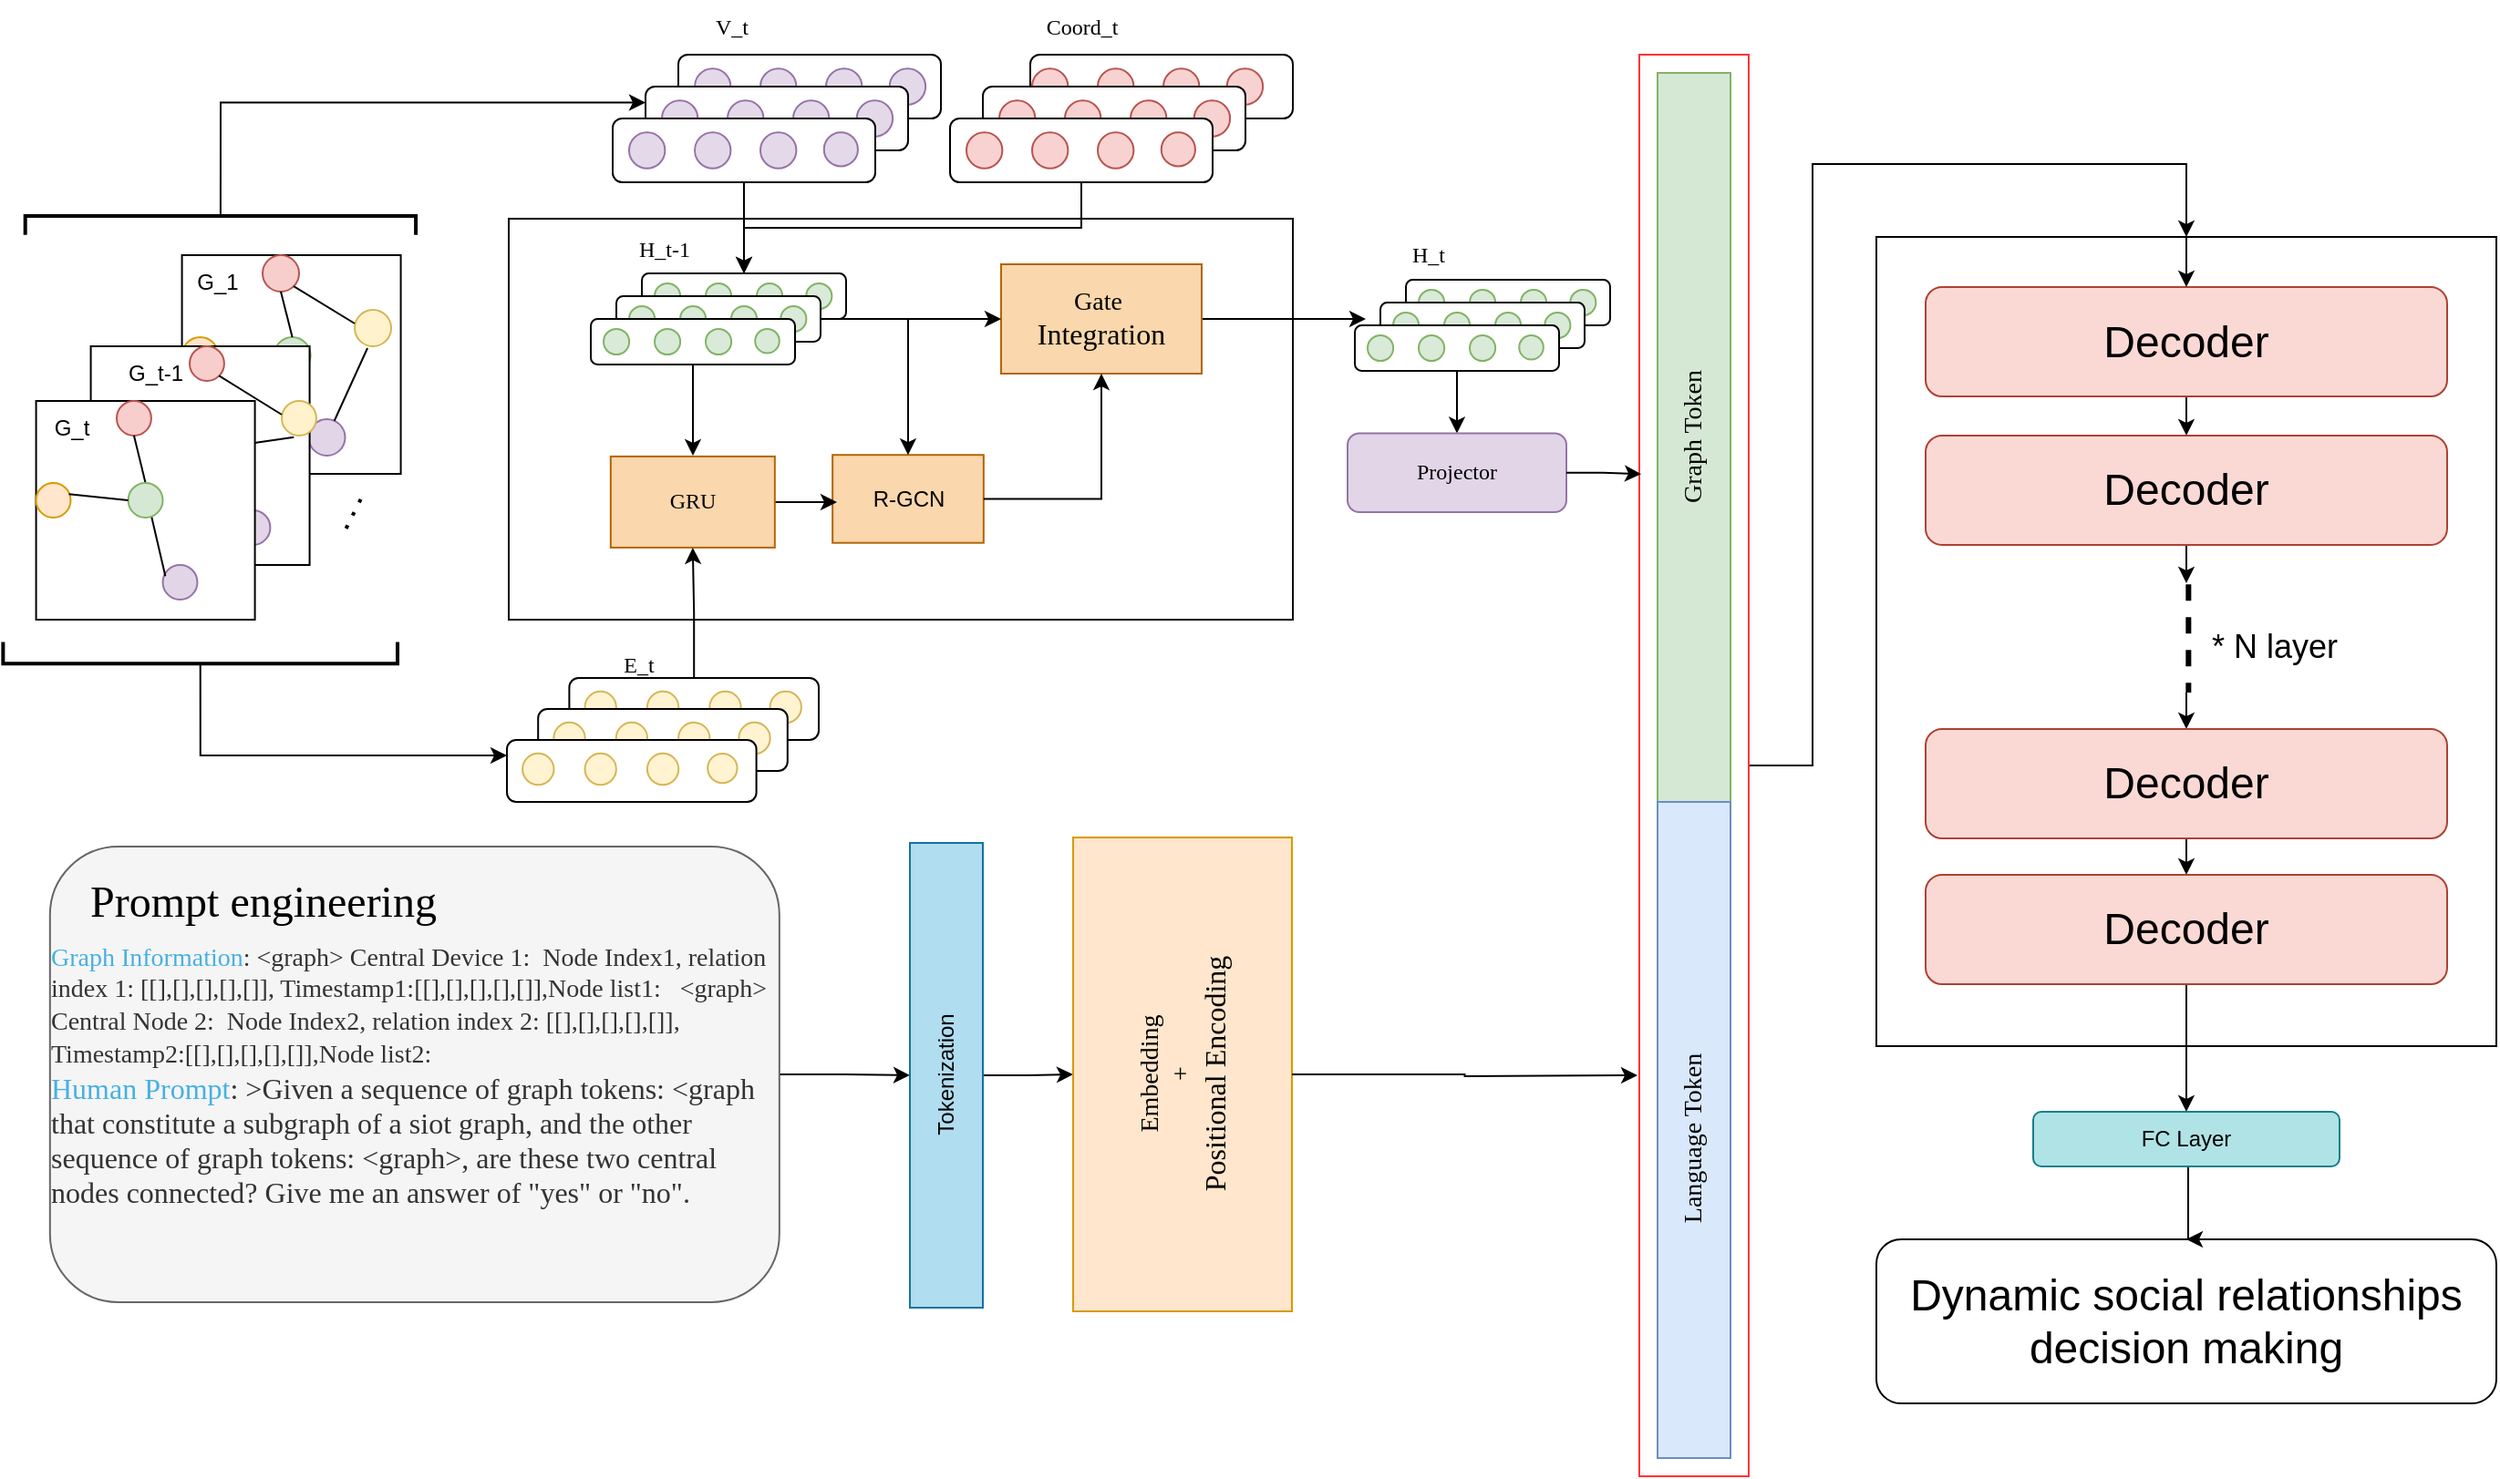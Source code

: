 <mxfile version="25.0.3">
  <diagram name="第 1 页" id="C9Wwim8QM8_0M7PRquI8">
    <mxGraphModel dx="2417" dy="1078" grid="1" gridSize="6" guides="1" tooltips="1" connect="1" arrows="1" fold="1" page="1" pageScale="1" pageWidth="827" pageHeight="1169" math="0" shadow="0">
      <root>
        <mxCell id="0" />
        <mxCell id="1" parent="0" />
        <mxCell id="zKu0NWkIydgmG8sTi8Hs-114" value="" style="rounded=0;whiteSpace=wrap;html=1;" vertex="1" parent="1">
          <mxGeometry x="270" y="240" width="340" height="444" as="geometry" />
        </mxCell>
        <mxCell id="zKu0NWkIydgmG8sTi8Hs-132" style="edgeStyle=orthogonalEdgeStyle;rounded=0;orthogonalLoop=1;jettySize=auto;html=1;exitX=1;exitY=0.5;exitDx=0;exitDy=0;entryX=0.5;entryY=0;entryDx=0;entryDy=0;" edge="1" parent="1" source="zKu0NWkIydgmG8sTi8Hs-104" target="zKu0NWkIydgmG8sTi8Hs-114">
          <mxGeometry relative="1" as="geometry">
            <Array as="points">
              <mxPoint x="235" y="530" />
              <mxPoint x="235" y="200" />
              <mxPoint x="440" y="200" />
            </Array>
          </mxGeometry>
        </mxCell>
        <mxCell id="zKu0NWkIydgmG8sTi8Hs-104" value="" style="rounded=0;whiteSpace=wrap;html=1;strokeColor=#FF3333;" vertex="1" parent="1">
          <mxGeometry x="140" y="140" width="60" height="780" as="geometry" />
        </mxCell>
        <mxCell id="zKu0NWkIydgmG8sTi8Hs-103" value="" style="rounded=0;whiteSpace=wrap;html=1;strokeColor=#FF3333;" vertex="1" parent="1">
          <mxGeometry x="150" y="150" width="40" height="760" as="geometry" />
        </mxCell>
        <mxCell id="RLp4bz0iWzhQgfL3OJoK-450" value="" style="rounded=0;whiteSpace=wrap;html=1;" parent="1" vertex="1">
          <mxGeometry x="-480" y="230" width="430" height="220" as="geometry" />
        </mxCell>
        <mxCell id="RLp4bz0iWzhQgfL3OJoK-172" value="&lt;font face=&quot;Times New Roman&quot;&gt;V_t&lt;/font&gt;" style="text;html=1;align=center;verticalAlign=middle;resizable=0;points=[];autosize=1;strokeColor=none;fillColor=none;" parent="1" vertex="1">
          <mxGeometry x="-378" y="110" width="40" height="30" as="geometry" />
        </mxCell>
        <mxCell id="RLp4bz0iWzhQgfL3OJoK-178" value="" style="group" parent="1" vertex="1" connectable="0">
          <mxGeometry x="-326.1" y="327.46" width="136.1" height="112.54" as="geometry" />
        </mxCell>
        <mxCell id="RLp4bz0iWzhQgfL3OJoK-175" value="R-GCN" style="rounded=0;whiteSpace=wrap;html=1;fillColor=#fad7ac;strokeColor=#b46504;" parent="RLp4bz0iWzhQgfL3OJoK-178" vertex="1">
          <mxGeometry x="23.67" y="32.154" width="82.843" height="48.231" as="geometry" />
        </mxCell>
        <mxCell id="RLp4bz0iWzhQgfL3OJoK-219" value="" style="group" parent="1" vertex="1" connectable="0">
          <mxGeometry x="-423" y="140" width="180" height="70" as="geometry" />
        </mxCell>
        <mxCell id="RLp4bz0iWzhQgfL3OJoK-220" value="" style="group;fillOpacity=90;" parent="RLp4bz0iWzhQgfL3OJoK-219" vertex="1" connectable="0">
          <mxGeometry x="36" width="144" height="35" as="geometry" />
        </mxCell>
        <mxCell id="RLp4bz0iWzhQgfL3OJoK-221" value="" style="rounded=1;whiteSpace=wrap;html=1;" parent="RLp4bz0iWzhQgfL3OJoK-220" vertex="1">
          <mxGeometry width="144" height="35" as="geometry" />
        </mxCell>
        <mxCell id="RLp4bz0iWzhQgfL3OJoK-222" value="" style="ellipse;whiteSpace=wrap;html=1;aspect=fixed;fillColor=#e1d5e7;strokeColor=#9673a6;fillOpacity=90;" parent="RLp4bz0iWzhQgfL3OJoK-220" vertex="1">
          <mxGeometry x="9.003" y="7.656" width="19.688" height="19.688" as="geometry" />
        </mxCell>
        <mxCell id="RLp4bz0iWzhQgfL3OJoK-223" value="" style="ellipse;whiteSpace=wrap;html=1;aspect=fixed;fillColor=#e1d5e7;strokeColor=#9673a6;fillOpacity=90;" parent="RLp4bz0iWzhQgfL3OJoK-220" vertex="1">
          <mxGeometry x="45.003" y="7.656" width="19.688" height="19.688" as="geometry" />
        </mxCell>
        <mxCell id="RLp4bz0iWzhQgfL3OJoK-224" value="" style="ellipse;whiteSpace=wrap;html=1;aspect=fixed;fillColor=#e1d5e7;strokeColor=#9673a6;fillOpacity=90;" parent="RLp4bz0iWzhQgfL3OJoK-220" vertex="1">
          <mxGeometry x="81.003" y="7.656" width="19.688" height="19.688" as="geometry" />
        </mxCell>
        <mxCell id="RLp4bz0iWzhQgfL3OJoK-225" value="" style="ellipse;whiteSpace=wrap;html=1;aspect=fixed;fillColor=#e1d5e7;strokeColor=#9673a6;fillOpacity=90;" parent="RLp4bz0iWzhQgfL3OJoK-220" vertex="1">
          <mxGeometry x="115.878" y="7.656" width="19.688" height="19.688" as="geometry" />
        </mxCell>
        <mxCell id="RLp4bz0iWzhQgfL3OJoK-226" value="" style="group" parent="RLp4bz0iWzhQgfL3OJoK-219" vertex="1" connectable="0">
          <mxGeometry x="18" y="17.5" width="144" height="35" as="geometry" />
        </mxCell>
        <mxCell id="RLp4bz0iWzhQgfL3OJoK-227" value="" style="rounded=1;whiteSpace=wrap;html=1;" parent="RLp4bz0iWzhQgfL3OJoK-226" vertex="1">
          <mxGeometry width="144" height="35" as="geometry" />
        </mxCell>
        <mxCell id="RLp4bz0iWzhQgfL3OJoK-228" value="" style="ellipse;whiteSpace=wrap;html=1;aspect=fixed;fillColor=#e1d5e7;strokeColor=#9673a6;fillOpacity=90;" parent="RLp4bz0iWzhQgfL3OJoK-226" vertex="1">
          <mxGeometry x="9.003" y="7.656" width="19.688" height="19.688" as="geometry" />
        </mxCell>
        <mxCell id="RLp4bz0iWzhQgfL3OJoK-229" value="" style="ellipse;whiteSpace=wrap;html=1;aspect=fixed;fillColor=#e1d5e7;strokeColor=#9673a6;fillOpacity=90;" parent="RLp4bz0iWzhQgfL3OJoK-226" vertex="1">
          <mxGeometry x="45.003" y="7.656" width="19.688" height="19.688" as="geometry" />
        </mxCell>
        <mxCell id="RLp4bz0iWzhQgfL3OJoK-230" value="" style="ellipse;whiteSpace=wrap;html=1;aspect=fixed;fillColor=#e1d5e7;strokeColor=#9673a6;fillOpacity=90;" parent="RLp4bz0iWzhQgfL3OJoK-226" vertex="1">
          <mxGeometry x="81.003" y="7.656" width="19.688" height="19.688" as="geometry" />
        </mxCell>
        <mxCell id="RLp4bz0iWzhQgfL3OJoK-231" value="" style="ellipse;whiteSpace=wrap;html=1;aspect=fixed;fillColor=#e1d5e7;strokeColor=#9673a6;fillOpacity=90;" parent="RLp4bz0iWzhQgfL3OJoK-226" vertex="1">
          <mxGeometry x="115.878" y="7.656" width="19.688" height="19.688" as="geometry" />
        </mxCell>
        <mxCell id="RLp4bz0iWzhQgfL3OJoK-232" value="" style="group;fillOpacity=90;" parent="RLp4bz0iWzhQgfL3OJoK-219" vertex="1" connectable="0">
          <mxGeometry y="35" width="144" height="35" as="geometry" />
        </mxCell>
        <mxCell id="RLp4bz0iWzhQgfL3OJoK-233" value="" style="rounded=1;whiteSpace=wrap;html=1;" parent="RLp4bz0iWzhQgfL3OJoK-232" vertex="1">
          <mxGeometry width="144" height="35" as="geometry" />
        </mxCell>
        <mxCell id="RLp4bz0iWzhQgfL3OJoK-234" value="" style="ellipse;whiteSpace=wrap;html=1;aspect=fixed;fillColor=#e1d5e7;strokeColor=#9673a6;fillOpacity=90;" parent="RLp4bz0iWzhQgfL3OJoK-232" vertex="1">
          <mxGeometry x="9.003" y="7.656" width="19.688" height="19.688" as="geometry" />
        </mxCell>
        <mxCell id="RLp4bz0iWzhQgfL3OJoK-235" value="" style="ellipse;whiteSpace=wrap;html=1;aspect=fixed;fillColor=#e1d5e7;strokeColor=#9673a6;fillOpacity=90;" parent="RLp4bz0iWzhQgfL3OJoK-232" vertex="1">
          <mxGeometry x="45.003" y="7.656" width="19.688" height="19.688" as="geometry" />
        </mxCell>
        <mxCell id="RLp4bz0iWzhQgfL3OJoK-236" value="" style="ellipse;whiteSpace=wrap;html=1;aspect=fixed;fillColor=#e1d5e7;strokeColor=#9673a6;fillOpacity=90;" parent="RLp4bz0iWzhQgfL3OJoK-232" vertex="1">
          <mxGeometry x="81.003" y="7.656" width="19.688" height="19.688" as="geometry" />
        </mxCell>
        <mxCell id="RLp4bz0iWzhQgfL3OJoK-237" value="" style="ellipse;whiteSpace=wrap;html=1;aspect=fixed;fillColor=#e1d5e7;strokeColor=#9673a6;fillOpacity=90;" parent="RLp4bz0iWzhQgfL3OJoK-232" vertex="1">
          <mxGeometry x="115.875" y="7.656" width="18.594" height="18.594" as="geometry" />
        </mxCell>
        <mxCell id="RLp4bz0iWzhQgfL3OJoK-358" value="" style="group" parent="1" vertex="1" connectable="0">
          <mxGeometry x="-230" y="140" width="180" height="70" as="geometry" />
        </mxCell>
        <mxCell id="RLp4bz0iWzhQgfL3OJoK-359" value="" style="group;fillOpacity=90;" parent="RLp4bz0iWzhQgfL3OJoK-358" vertex="1" connectable="0">
          <mxGeometry x="36" width="144" height="35" as="geometry" />
        </mxCell>
        <mxCell id="RLp4bz0iWzhQgfL3OJoK-360" value="" style="rounded=1;whiteSpace=wrap;html=1;" parent="RLp4bz0iWzhQgfL3OJoK-359" vertex="1">
          <mxGeometry width="144" height="35" as="geometry" />
        </mxCell>
        <mxCell id="RLp4bz0iWzhQgfL3OJoK-361" value="" style="ellipse;whiteSpace=wrap;html=1;aspect=fixed;fillColor=#f8cecc;strokeColor=#b85450;fillOpacity=90;" parent="RLp4bz0iWzhQgfL3OJoK-359" vertex="1">
          <mxGeometry x="1.003" y="7.656" width="19.688" height="19.688" as="geometry" />
        </mxCell>
        <mxCell id="RLp4bz0iWzhQgfL3OJoK-362" value="" style="ellipse;whiteSpace=wrap;html=1;aspect=fixed;fillColor=#f8cecc;strokeColor=#b85450;fillOpacity=90;" parent="RLp4bz0iWzhQgfL3OJoK-359" vertex="1">
          <mxGeometry x="37.003" y="7.656" width="19.688" height="19.688" as="geometry" />
        </mxCell>
        <mxCell id="RLp4bz0iWzhQgfL3OJoK-363" value="" style="ellipse;whiteSpace=wrap;html=1;aspect=fixed;fillColor=#f8cecc;strokeColor=#b85450;fillOpacity=90;" parent="RLp4bz0iWzhQgfL3OJoK-359" vertex="1">
          <mxGeometry x="73.003" y="7.656" width="19.688" height="19.688" as="geometry" />
        </mxCell>
        <mxCell id="RLp4bz0iWzhQgfL3OJoK-364" value="" style="ellipse;whiteSpace=wrap;html=1;aspect=fixed;fillColor=#f8cecc;strokeColor=#b85450;fillOpacity=90;" parent="RLp4bz0iWzhQgfL3OJoK-359" vertex="1">
          <mxGeometry x="107.878" y="7.656" width="19.688" height="19.688" as="geometry" />
        </mxCell>
        <mxCell id="RLp4bz0iWzhQgfL3OJoK-365" value="" style="group" parent="RLp4bz0iWzhQgfL3OJoK-358" vertex="1" connectable="0">
          <mxGeometry x="10" y="17.5" width="144" height="35" as="geometry" />
        </mxCell>
        <mxCell id="RLp4bz0iWzhQgfL3OJoK-366" value="" style="rounded=1;whiteSpace=wrap;html=1;" parent="RLp4bz0iWzhQgfL3OJoK-365" vertex="1">
          <mxGeometry width="144" height="35" as="geometry" />
        </mxCell>
        <mxCell id="RLp4bz0iWzhQgfL3OJoK-367" value="" style="ellipse;whiteSpace=wrap;html=1;aspect=fixed;fillColor=#f8cecc;strokeColor=#b85450;fillOpacity=90;" parent="RLp4bz0iWzhQgfL3OJoK-365" vertex="1">
          <mxGeometry x="9.003" y="7.656" width="19.688" height="19.688" as="geometry" />
        </mxCell>
        <mxCell id="RLp4bz0iWzhQgfL3OJoK-368" value="" style="ellipse;whiteSpace=wrap;html=1;aspect=fixed;fillColor=#f8cecc;strokeColor=#b85450;fillOpacity=90;" parent="RLp4bz0iWzhQgfL3OJoK-365" vertex="1">
          <mxGeometry x="45.003" y="7.656" width="19.688" height="19.688" as="geometry" />
        </mxCell>
        <mxCell id="RLp4bz0iWzhQgfL3OJoK-369" value="" style="ellipse;whiteSpace=wrap;html=1;aspect=fixed;fillColor=#f8cecc;strokeColor=#b85450;fillOpacity=90;" parent="RLp4bz0iWzhQgfL3OJoK-365" vertex="1">
          <mxGeometry x="81.003" y="7.656" width="19.688" height="19.688" as="geometry" />
        </mxCell>
        <mxCell id="RLp4bz0iWzhQgfL3OJoK-370" value="" style="ellipse;whiteSpace=wrap;html=1;aspect=fixed;fillColor=#f8cecc;strokeColor=#b85450;fillOpacity=90;" parent="RLp4bz0iWzhQgfL3OJoK-365" vertex="1">
          <mxGeometry x="115.878" y="7.656" width="19.688" height="19.688" as="geometry" />
        </mxCell>
        <mxCell id="RLp4bz0iWzhQgfL3OJoK-371" value="" style="group;fillOpacity=90;" parent="RLp4bz0iWzhQgfL3OJoK-358" vertex="1" connectable="0">
          <mxGeometry x="-8" y="35" width="144" height="35" as="geometry" />
        </mxCell>
        <mxCell id="RLp4bz0iWzhQgfL3OJoK-372" value="" style="rounded=1;whiteSpace=wrap;html=1;" parent="RLp4bz0iWzhQgfL3OJoK-371" vertex="1">
          <mxGeometry width="144" height="35" as="geometry" />
        </mxCell>
        <mxCell id="RLp4bz0iWzhQgfL3OJoK-373" value="" style="ellipse;whiteSpace=wrap;html=1;aspect=fixed;fillColor=#f8cecc;strokeColor=#b85450;fillOpacity=90;" parent="RLp4bz0iWzhQgfL3OJoK-371" vertex="1">
          <mxGeometry x="9.003" y="7.656" width="19.688" height="19.688" as="geometry" />
        </mxCell>
        <mxCell id="RLp4bz0iWzhQgfL3OJoK-374" value="" style="ellipse;whiteSpace=wrap;html=1;aspect=fixed;fillColor=#f8cecc;strokeColor=#b85450;fillOpacity=90;" parent="RLp4bz0iWzhQgfL3OJoK-371" vertex="1">
          <mxGeometry x="45.003" y="7.656" width="19.688" height="19.688" as="geometry" />
        </mxCell>
        <mxCell id="RLp4bz0iWzhQgfL3OJoK-375" value="" style="ellipse;whiteSpace=wrap;html=1;aspect=fixed;fillColor=#f8cecc;strokeColor=#b85450;fillOpacity=90;" parent="RLp4bz0iWzhQgfL3OJoK-371" vertex="1">
          <mxGeometry x="81.003" y="7.656" width="19.688" height="19.688" as="geometry" />
        </mxCell>
        <mxCell id="RLp4bz0iWzhQgfL3OJoK-376" value="" style="ellipse;whiteSpace=wrap;html=1;aspect=fixed;fillColor=#f8cecc;strokeColor=#b85450;fillOpacity=90;" parent="RLp4bz0iWzhQgfL3OJoK-371" vertex="1">
          <mxGeometry x="115.875" y="7.656" width="18.594" height="18.594" as="geometry" />
        </mxCell>
        <mxCell id="RLp4bz0iWzhQgfL3OJoK-383" value="&lt;font face=&quot;Times New Roman&quot;&gt;Coord_t&lt;/font&gt;" style="text;html=1;align=center;verticalAlign=middle;resizable=0;points=[];autosize=1;strokeColor=none;fillColor=none;" parent="1" vertex="1">
          <mxGeometry x="-196" y="110.0" width="60" height="30" as="geometry" />
        </mxCell>
        <mxCell id="RLp4bz0iWzhQgfL3OJoK-408" style="edgeStyle=orthogonalEdgeStyle;rounded=0;orthogonalLoop=1;jettySize=auto;html=1;exitX=0.5;exitY=1;exitDx=0;exitDy=0;entryX=0.5;entryY=0;entryDx=0;entryDy=0;" parent="1" source="RLp4bz0iWzhQgfL3OJoK-233" target="RLp4bz0iWzhQgfL3OJoK-386" edge="1">
          <mxGeometry relative="1" as="geometry" />
        </mxCell>
        <mxCell id="RLp4bz0iWzhQgfL3OJoK-421" style="edgeStyle=orthogonalEdgeStyle;rounded=0;orthogonalLoop=1;jettySize=auto;html=1;exitX=1;exitY=0.5;exitDx=0;exitDy=0;" parent="1" source="RLp4bz0iWzhQgfL3OJoK-420" edge="1">
          <mxGeometry relative="1" as="geometry">
            <mxPoint x="-10" y="285" as="targetPoint" />
          </mxGeometry>
        </mxCell>
        <mxCell id="RLp4bz0iWzhQgfL3OJoK-420" value="&lt;font style=&quot;font-size: 14px;&quot; face=&quot;Times New Roman&quot;&gt;Gate&amp;nbsp;&lt;/font&gt;&lt;div&gt;&lt;font size=&quot;3&quot; face=&quot;Times New Roman&quot;&gt;Integration&lt;/font&gt;&lt;/div&gt;" style="rounded=0;whiteSpace=wrap;html=1;fillColor=#fad7ac;strokeColor=#b46504;" parent="1" vertex="1">
          <mxGeometry x="-210" y="255" width="110" height="60" as="geometry" />
        </mxCell>
        <mxCell id="RLp4bz0iWzhQgfL3OJoK-422" style="edgeStyle=orthogonalEdgeStyle;rounded=0;orthogonalLoop=1;jettySize=auto;html=1;exitX=1;exitY=0.5;exitDx=0;exitDy=0;entryX=0.5;entryY=1;entryDx=0;entryDy=0;" parent="1" source="RLp4bz0iWzhQgfL3OJoK-175" target="RLp4bz0iWzhQgfL3OJoK-420" edge="1">
          <mxGeometry relative="1" as="geometry" />
        </mxCell>
        <mxCell id="RLp4bz0iWzhQgfL3OJoK-424" style="edgeStyle=orthogonalEdgeStyle;rounded=0;orthogonalLoop=1;jettySize=auto;html=1;exitX=1;exitY=0.5;exitDx=0;exitDy=0;" parent="1" source="RLp4bz0iWzhQgfL3OJoK-392" edge="1">
          <mxGeometry relative="1" as="geometry">
            <mxPoint x="-210" y="285" as="targetPoint" />
          </mxGeometry>
        </mxCell>
        <mxCell id="RLp4bz0iWzhQgfL3OJoK-257" value="&lt;font face=&quot;Times New Roman&quot;&gt;E_t&lt;/font&gt;" style="text;html=1;align=center;verticalAlign=middle;resizable=0;points=[];autosize=1;strokeColor=none;fillColor=none;" parent="1" vertex="1">
          <mxGeometry x="-429" y="460" width="40" height="30" as="geometry" />
        </mxCell>
        <mxCell id="RLp4bz0iWzhQgfL3OJoK-238" value="" style="group" parent="1" vertex="1" connectable="0">
          <mxGeometry x="-481" y="482" width="171" height="68" as="geometry" />
        </mxCell>
        <mxCell id="RLp4bz0iWzhQgfL3OJoK-239" value="" style="group;fillOpacity=90;" parent="RLp4bz0iWzhQgfL3OJoK-238" vertex="1" connectable="0">
          <mxGeometry x="34.2" width="136.8" height="34.0" as="geometry" />
        </mxCell>
        <mxCell id="RLp4bz0iWzhQgfL3OJoK-240" value="" style="rounded=1;whiteSpace=wrap;html=1;" parent="RLp4bz0iWzhQgfL3OJoK-239" vertex="1">
          <mxGeometry width="136.8" height="34.0" as="geometry" />
        </mxCell>
        <mxCell id="RLp4bz0iWzhQgfL3OJoK-241" value="" style="ellipse;whiteSpace=wrap;html=1;aspect=fixed;fillColor=#fff2cc;strokeColor=#d6b656;fillOpacity=90;" parent="RLp4bz0iWzhQgfL3OJoK-239" vertex="1">
          <mxGeometry x="8.553" y="7.437" width="17.176" height="17.176" as="geometry" />
        </mxCell>
        <mxCell id="RLp4bz0iWzhQgfL3OJoK-242" value="" style="ellipse;whiteSpace=wrap;html=1;aspect=fixed;fillColor=#fff2cc;strokeColor=#d6b656;fillOpacity=90;" parent="RLp4bz0iWzhQgfL3OJoK-239" vertex="1">
          <mxGeometry x="42.753" y="7.437" width="17.176" height="17.176" as="geometry" />
        </mxCell>
        <mxCell id="RLp4bz0iWzhQgfL3OJoK-243" value="" style="ellipse;whiteSpace=wrap;html=1;aspect=fixed;fillColor=#fff2cc;strokeColor=#d6b656;fillOpacity=90;" parent="RLp4bz0iWzhQgfL3OJoK-239" vertex="1">
          <mxGeometry x="76.953" y="7.437" width="17.176" height="17.176" as="geometry" />
        </mxCell>
        <mxCell id="RLp4bz0iWzhQgfL3OJoK-244" value="" style="ellipse;whiteSpace=wrap;html=1;aspect=fixed;fillColor=#fff2cc;strokeColor=#d6b656;fillOpacity=90;" parent="RLp4bz0iWzhQgfL3OJoK-239" vertex="1">
          <mxGeometry x="110.084" y="7.437" width="17.176" height="17.176" as="geometry" />
        </mxCell>
        <mxCell id="RLp4bz0iWzhQgfL3OJoK-245" value="" style="group" parent="RLp4bz0iWzhQgfL3OJoK-238" vertex="1" connectable="0">
          <mxGeometry x="17.1" y="17.0" width="136.8" height="34.0" as="geometry" />
        </mxCell>
        <mxCell id="RLp4bz0iWzhQgfL3OJoK-246" value="" style="rounded=1;whiteSpace=wrap;html=1;" parent="RLp4bz0iWzhQgfL3OJoK-245" vertex="1">
          <mxGeometry width="136.8" height="34.0" as="geometry" />
        </mxCell>
        <mxCell id="RLp4bz0iWzhQgfL3OJoK-247" value="" style="ellipse;whiteSpace=wrap;html=1;aspect=fixed;fillColor=#fff2cc;strokeColor=#d6b656;fillOpacity=90;" parent="RLp4bz0iWzhQgfL3OJoK-245" vertex="1">
          <mxGeometry x="8.553" y="7.437" width="17.176" height="17.176" as="geometry" />
        </mxCell>
        <mxCell id="RLp4bz0iWzhQgfL3OJoK-248" value="" style="ellipse;whiteSpace=wrap;html=1;aspect=fixed;fillColor=#fff2cc;strokeColor=#d6b656;fillOpacity=90;" parent="RLp4bz0iWzhQgfL3OJoK-245" vertex="1">
          <mxGeometry x="42.753" y="7.437" width="17.176" height="17.176" as="geometry" />
        </mxCell>
        <mxCell id="RLp4bz0iWzhQgfL3OJoK-249" value="" style="ellipse;whiteSpace=wrap;html=1;aspect=fixed;fillColor=#fff2cc;strokeColor=#d6b656;fillOpacity=90;" parent="RLp4bz0iWzhQgfL3OJoK-245" vertex="1">
          <mxGeometry x="76.953" y="7.437" width="17.176" height="17.176" as="geometry" />
        </mxCell>
        <mxCell id="RLp4bz0iWzhQgfL3OJoK-250" value="" style="ellipse;whiteSpace=wrap;html=1;aspect=fixed;fillColor=#fff2cc;strokeColor=#d6b656;fillOpacity=90;" parent="RLp4bz0iWzhQgfL3OJoK-245" vertex="1">
          <mxGeometry x="110.084" y="7.437" width="17.176" height="17.176" as="geometry" />
        </mxCell>
        <mxCell id="RLp4bz0iWzhQgfL3OJoK-251" value="" style="group;fillOpacity=90;" parent="RLp4bz0iWzhQgfL3OJoK-238" vertex="1" connectable="0">
          <mxGeometry y="34.0" width="136.8" height="34.0" as="geometry" />
        </mxCell>
        <mxCell id="RLp4bz0iWzhQgfL3OJoK-252" value="" style="rounded=1;whiteSpace=wrap;html=1;" parent="RLp4bz0iWzhQgfL3OJoK-251" vertex="1">
          <mxGeometry width="136.8" height="34.0" as="geometry" />
        </mxCell>
        <mxCell id="RLp4bz0iWzhQgfL3OJoK-253" value="" style="ellipse;whiteSpace=wrap;html=1;aspect=fixed;fillColor=#fff2cc;strokeColor=#d6b656;fillOpacity=90;" parent="RLp4bz0iWzhQgfL3OJoK-251" vertex="1">
          <mxGeometry x="8.553" y="7.437" width="17.176" height="17.176" as="geometry" />
        </mxCell>
        <mxCell id="RLp4bz0iWzhQgfL3OJoK-254" value="" style="ellipse;whiteSpace=wrap;html=1;aspect=fixed;fillColor=#fff2cc;strokeColor=#d6b656;fillOpacity=90;" parent="RLp4bz0iWzhQgfL3OJoK-251" vertex="1">
          <mxGeometry x="42.753" y="7.437" width="17.176" height="17.176" as="geometry" />
        </mxCell>
        <mxCell id="RLp4bz0iWzhQgfL3OJoK-255" value="" style="ellipse;whiteSpace=wrap;html=1;aspect=fixed;fillColor=#fff2cc;strokeColor=#d6b656;fillOpacity=90;" parent="RLp4bz0iWzhQgfL3OJoK-251" vertex="1">
          <mxGeometry x="76.953" y="7.437" width="17.176" height="17.176" as="geometry" />
        </mxCell>
        <mxCell id="RLp4bz0iWzhQgfL3OJoK-256" value="" style="ellipse;whiteSpace=wrap;html=1;aspect=fixed;fillColor=#fff2cc;strokeColor=#d6b656;fillOpacity=90;" parent="RLp4bz0iWzhQgfL3OJoK-251" vertex="1">
          <mxGeometry x="110.081" y="7.437" width="16.222" height="16.222" as="geometry" />
        </mxCell>
        <mxCell id="RLp4bz0iWzhQgfL3OJoK-385" value="" style="group;fillOpacity=90;" parent="1" vertex="1" connectable="0">
          <mxGeometry x="-407" y="260" width="112" height="53.5" as="geometry" />
        </mxCell>
        <mxCell id="RLp4bz0iWzhQgfL3OJoK-386" value="" style="rounded=1;whiteSpace=wrap;html=1;" parent="RLp4bz0iWzhQgfL3OJoK-385" vertex="1">
          <mxGeometry width="112" height="25" as="geometry" />
        </mxCell>
        <mxCell id="RLp4bz0iWzhQgfL3OJoK-387" value="" style="ellipse;whiteSpace=wrap;html=1;aspect=fixed;fillColor=#d5e8d4;strokeColor=#82b366;fillOpacity=90;" parent="RLp4bz0iWzhQgfL3OJoK-385" vertex="1">
          <mxGeometry x="7.003" y="5.469" width="14.062" height="14.062" as="geometry" />
        </mxCell>
        <mxCell id="RLp4bz0iWzhQgfL3OJoK-388" value="" style="ellipse;whiteSpace=wrap;html=1;aspect=fixed;fillColor=#d5e8d4;strokeColor=#82b366;fillOpacity=90;" parent="RLp4bz0iWzhQgfL3OJoK-385" vertex="1">
          <mxGeometry x="35.003" y="5.469" width="14.062" height="14.062" as="geometry" />
        </mxCell>
        <mxCell id="RLp4bz0iWzhQgfL3OJoK-389" value="" style="ellipse;whiteSpace=wrap;html=1;aspect=fixed;fillColor=#d5e8d4;strokeColor=#82b366;fillOpacity=90;" parent="RLp4bz0iWzhQgfL3OJoK-385" vertex="1">
          <mxGeometry x="63.003" y="5.469" width="14.062" height="14.062" as="geometry" />
        </mxCell>
        <mxCell id="RLp4bz0iWzhQgfL3OJoK-390" value="" style="ellipse;whiteSpace=wrap;html=1;aspect=fixed;fillColor=#d5e8d4;strokeColor=#82b366;fillOpacity=90;" parent="RLp4bz0iWzhQgfL3OJoK-385" vertex="1">
          <mxGeometry x="90.128" y="5.469" width="14.062" height="14.062" as="geometry" />
        </mxCell>
        <mxCell id="RLp4bz0iWzhQgfL3OJoK-404" value="" style="group" parent="RLp4bz0iWzhQgfL3OJoK-385" vertex="1" connectable="0">
          <mxGeometry x="-28" y="-28.5" width="140" height="82" as="geometry" />
        </mxCell>
        <mxCell id="RLp4bz0iWzhQgfL3OJoK-403" value="&lt;font face=&quot;Times New Roman&quot;&gt;H_t-1&lt;/font&gt;" style="text;html=1;align=center;verticalAlign=middle;resizable=0;points=[];autosize=1;strokeColor=none;fillColor=none;" parent="RLp4bz0iWzhQgfL3OJoK-404" vertex="1">
          <mxGeometry x="15" width="50" height="30" as="geometry" />
        </mxCell>
        <mxCell id="RLp4bz0iWzhQgfL3OJoK-391" value="" style="group" parent="1" vertex="1" connectable="0">
          <mxGeometry x="-421" y="272.5" width="112" height="25" as="geometry" />
        </mxCell>
        <mxCell id="RLp4bz0iWzhQgfL3OJoK-392" value="" style="rounded=1;whiteSpace=wrap;html=1;" parent="RLp4bz0iWzhQgfL3OJoK-391" vertex="1">
          <mxGeometry width="112" height="25" as="geometry" />
        </mxCell>
        <mxCell id="RLp4bz0iWzhQgfL3OJoK-393" value="" style="ellipse;whiteSpace=wrap;html=1;aspect=fixed;fillColor=#d5e8d4;strokeColor=#82b366;fillOpacity=90;" parent="RLp4bz0iWzhQgfL3OJoK-391" vertex="1">
          <mxGeometry x="7.003" y="5.469" width="14.062" height="14.062" as="geometry" />
        </mxCell>
        <mxCell id="RLp4bz0iWzhQgfL3OJoK-394" value="" style="ellipse;whiteSpace=wrap;html=1;aspect=fixed;fillColor=#d5e8d4;strokeColor=#82b366;fillOpacity=90;" parent="RLp4bz0iWzhQgfL3OJoK-391" vertex="1">
          <mxGeometry x="35.003" y="5.469" width="14.062" height="14.062" as="geometry" />
        </mxCell>
        <mxCell id="RLp4bz0iWzhQgfL3OJoK-395" value="" style="ellipse;whiteSpace=wrap;html=1;aspect=fixed;fillColor=#d5e8d4;strokeColor=#82b366;fillOpacity=90;" parent="RLp4bz0iWzhQgfL3OJoK-391" vertex="1">
          <mxGeometry x="63.003" y="5.469" width="14.062" height="14.062" as="geometry" />
        </mxCell>
        <mxCell id="RLp4bz0iWzhQgfL3OJoK-396" value="" style="ellipse;whiteSpace=wrap;html=1;aspect=fixed;fillColor=#d5e8d4;strokeColor=#82b366;fillOpacity=90;" parent="RLp4bz0iWzhQgfL3OJoK-391" vertex="1">
          <mxGeometry x="90.128" y="5.469" width="14.062" height="14.062" as="geometry" />
        </mxCell>
        <mxCell id="RLp4bz0iWzhQgfL3OJoK-398" value="" style="rounded=1;whiteSpace=wrap;html=1;" parent="1" vertex="1">
          <mxGeometry x="-435" y="285" width="112" height="25" as="geometry" />
        </mxCell>
        <mxCell id="RLp4bz0iWzhQgfL3OJoK-399" value="" style="ellipse;whiteSpace=wrap;html=1;aspect=fixed;fillColor=#d5e8d4;strokeColor=#82b366;fillOpacity=90;" parent="1" vertex="1">
          <mxGeometry x="-427.997" y="290.469" width="14.062" height="14.062" as="geometry" />
        </mxCell>
        <mxCell id="RLp4bz0iWzhQgfL3OJoK-400" value="" style="ellipse;whiteSpace=wrap;html=1;aspect=fixed;fillColor=#d5e8d4;strokeColor=#82b366;fillOpacity=90;" parent="1" vertex="1">
          <mxGeometry x="-399.997" y="290.469" width="14.062" height="14.062" as="geometry" />
        </mxCell>
        <mxCell id="RLp4bz0iWzhQgfL3OJoK-401" value="" style="ellipse;whiteSpace=wrap;html=1;aspect=fixed;fillColor=#d5e8d4;strokeColor=#82b366;fillOpacity=90;" parent="1" vertex="1">
          <mxGeometry x="-371.997" y="290.469" width="14.062" height="14.062" as="geometry" />
        </mxCell>
        <mxCell id="RLp4bz0iWzhQgfL3OJoK-402" value="" style="ellipse;whiteSpace=wrap;html=1;aspect=fixed;fillColor=#d5e8d4;strokeColor=#82b366;fillOpacity=90;" parent="1" vertex="1">
          <mxGeometry x="-344.875" y="290.469" width="13.281" height="13.281" as="geometry" />
        </mxCell>
        <mxCell id="RLp4bz0iWzhQgfL3OJoK-415" value="" style="edgeStyle=orthogonalEdgeStyle;rounded=0;orthogonalLoop=1;jettySize=auto;html=1;exitX=0.5;exitY=1;exitDx=0;exitDy=0;" parent="1" source="RLp4bz0iWzhQgfL3OJoK-398" edge="1">
          <mxGeometry relative="1" as="geometry">
            <mxPoint x="-379" y="360" as="targetPoint" />
            <mxPoint x="-254" y="725" as="sourcePoint" />
          </mxGeometry>
        </mxCell>
        <mxCell id="zKu0NWkIydgmG8sTi8Hs-64" style="edgeStyle=orthogonalEdgeStyle;rounded=0;orthogonalLoop=1;jettySize=auto;html=1;exitX=1;exitY=0.5;exitDx=0;exitDy=0;" edge="1" parent="1" source="RLp4bz0iWzhQgfL3OJoK-451">
          <mxGeometry relative="1" as="geometry">
            <mxPoint x="-300" y="386" as="targetPoint" />
          </mxGeometry>
        </mxCell>
        <mxCell id="RLp4bz0iWzhQgfL3OJoK-451" value="&lt;font face=&quot;Times New Roman&quot;&gt;GRU&lt;/font&gt;" style="rounded=0;whiteSpace=wrap;html=1;fillColor=#fad7ac;strokeColor=#b46504;" parent="1" vertex="1">
          <mxGeometry x="-424.09" y="360.45" width="90" height="50" as="geometry" />
        </mxCell>
        <mxCell id="RLp4bz0iWzhQgfL3OJoK-16" value="" style="group" parent="1" vertex="1" connectable="0">
          <mxGeometry x="-659.21" y="250" width="120" height="210" as="geometry" />
        </mxCell>
        <mxCell id="zKu0NWkIydgmG8sTi8Hs-3" value="" style="rounded=0;whiteSpace=wrap;html=1;" vertex="1" parent="RLp4bz0iWzhQgfL3OJoK-16">
          <mxGeometry width="120" height="120" as="geometry" />
        </mxCell>
        <mxCell id="RLp4bz0iWzhQgfL3OJoK-17" value="" style="ellipse;whiteSpace=wrap;html=1;aspect=fixed;fillColor=#ffe6cc;strokeColor=#d79b00;" parent="RLp4bz0iWzhQgfL3OJoK-16" vertex="1">
          <mxGeometry y="45" width="20" height="20" as="geometry" />
        </mxCell>
        <mxCell id="RLp4bz0iWzhQgfL3OJoK-18" value="" style="ellipse;whiteSpace=wrap;html=1;aspect=fixed;fillColor=#e1d5e7;strokeColor=#9673a6;" parent="RLp4bz0iWzhQgfL3OJoK-16" vertex="1">
          <mxGeometry x="69.474" y="90" width="20" height="20" as="geometry" />
        </mxCell>
        <mxCell id="RLp4bz0iWzhQgfL3OJoK-19" value="" style="ellipse;whiteSpace=wrap;html=1;aspect=fixed;fillColor=#fff2cc;strokeColor=#d6b656;" parent="RLp4bz0iWzhQgfL3OJoK-16" vertex="1">
          <mxGeometry x="94.737" y="30" width="20" height="20" as="geometry" />
        </mxCell>
        <mxCell id="RLp4bz0iWzhQgfL3OJoK-20" value="" style="ellipse;whiteSpace=wrap;html=1;aspect=fixed;fillColor=#f8cecc;strokeColor=#b85450;" parent="RLp4bz0iWzhQgfL3OJoK-16" vertex="1">
          <mxGeometry x="44.211" width="20" height="20" as="geometry" />
        </mxCell>
        <mxCell id="RLp4bz0iWzhQgfL3OJoK-21" value="" style="endArrow=none;html=1;rounded=0;exitX=0.35;exitY=1.05;exitDx=0;exitDy=0;exitPerimeter=0;" parent="RLp4bz0iWzhQgfL3OJoK-16" source="RLp4bz0iWzhQgfL3OJoK-19" target="RLp4bz0iWzhQgfL3OJoK-18" edge="1">
          <mxGeometry width="50" height="50" relative="1" as="geometry">
            <mxPoint x="98.526" y="55.5" as="sourcePoint" />
            <mxPoint x="145.263" y="52.5" as="targetPoint" />
          </mxGeometry>
        </mxCell>
        <mxCell id="RLp4bz0iWzhQgfL3OJoK-22" value="" style="endArrow=none;html=1;rounded=0;exitX=1;exitY=1;exitDx=0;exitDy=0;" parent="RLp4bz0iWzhQgfL3OJoK-16" source="RLp4bz0iWzhQgfL3OJoK-20" edge="1">
          <mxGeometry width="50" height="50" relative="1" as="geometry">
            <mxPoint x="113.684" y="90" as="sourcePoint" />
            <mxPoint x="94.737" y="37.5" as="targetPoint" />
          </mxGeometry>
        </mxCell>
        <mxCell id="RLp4bz0iWzhQgfL3OJoK-23" value="" style="endArrow=none;html=1;rounded=0;exitX=1;exitY=0.5;exitDx=0;exitDy=0;entryX=0.075;entryY=0.325;entryDx=0;entryDy=0;entryPerimeter=0;" parent="RLp4bz0iWzhQgfL3OJoK-16" source="RLp4bz0iWzhQgfL3OJoK-17" target="RLp4bz0iWzhQgfL3OJoK-18" edge="1">
          <mxGeometry width="50" height="50" relative="1" as="geometry">
            <mxPoint x="113.684" y="90" as="sourcePoint" />
            <mxPoint x="145.263" y="52.5" as="targetPoint" />
          </mxGeometry>
        </mxCell>
        <mxCell id="RLp4bz0iWzhQgfL3OJoK-24" value="" style="ellipse;whiteSpace=wrap;html=1;aspect=fixed;fillColor=#d5e8d4;strokeColor=#82b366;" parent="RLp4bz0iWzhQgfL3OJoK-16" vertex="1">
          <mxGeometry x="50.526" y="45" width="20" height="20" as="geometry" />
        </mxCell>
        <mxCell id="RLp4bz0iWzhQgfL3OJoK-25" value="" style="endArrow=none;html=1;rounded=0;exitX=0.5;exitY=1;exitDx=0;exitDy=0;entryX=0.5;entryY=0;entryDx=0;entryDy=0;" parent="RLp4bz0iWzhQgfL3OJoK-16" source="RLp4bz0iWzhQgfL3OJoK-20" target="RLp4bz0iWzhQgfL3OJoK-24" edge="1">
          <mxGeometry width="50" height="50" relative="1" as="geometry">
            <mxPoint x="50.526" y="210" as="sourcePoint" />
            <mxPoint x="82.105" y="172.5" as="targetPoint" />
          </mxGeometry>
        </mxCell>
        <mxCell id="zKu0NWkIydgmG8sTi8Hs-39" value="G_1" style="text;html=1;align=center;verticalAlign=middle;resizable=0;points=[];autosize=1;strokeColor=none;fillColor=none;" vertex="1" parent="RLp4bz0iWzhQgfL3OJoK-16">
          <mxGeometry x="-5.79" width="50" height="30" as="geometry" />
        </mxCell>
        <mxCell id="RLp4bz0iWzhQgfL3OJoK-69" value="" style="group" parent="1" vertex="1" connectable="0">
          <mxGeometry x="-699.21" y="300" width="139.47" height="159.47" as="geometry" />
        </mxCell>
        <mxCell id="zKu0NWkIydgmG8sTi8Hs-36" value="" style="rounded=0;whiteSpace=wrap;html=1;" vertex="1" parent="RLp4bz0iWzhQgfL3OJoK-69">
          <mxGeometry x="-10" width="120" height="120" as="geometry" />
        </mxCell>
        <mxCell id="RLp4bz0iWzhQgfL3OJoK-71" value="" style="ellipse;whiteSpace=wrap;html=1;aspect=fixed;fillColor=#e1d5e7;strokeColor=#9673a6;" parent="RLp4bz0iWzhQgfL3OJoK-69" vertex="1">
          <mxGeometry x="69.474" y="90" width="18.947" height="18.947" as="geometry" />
        </mxCell>
        <mxCell id="RLp4bz0iWzhQgfL3OJoK-72" value="" style="ellipse;whiteSpace=wrap;html=1;aspect=fixed;fillColor=#fff2cc;strokeColor=#d6b656;" parent="RLp4bz0iWzhQgfL3OJoK-69" vertex="1">
          <mxGeometry x="94.737" y="30" width="18.947" height="18.947" as="geometry" />
        </mxCell>
        <mxCell id="RLp4bz0iWzhQgfL3OJoK-73" value="" style="ellipse;whiteSpace=wrap;html=1;aspect=fixed;fillColor=#f8cecc;strokeColor=#b85450;" parent="RLp4bz0iWzhQgfL3OJoK-69" vertex="1">
          <mxGeometry x="44.211" width="18.947" height="18.947" as="geometry" />
        </mxCell>
        <mxCell id="RLp4bz0iWzhQgfL3OJoK-74" value="" style="endArrow=none;html=1;rounded=0;exitX=0.35;exitY=1.05;exitDx=0;exitDy=0;exitPerimeter=0;entryX=1;entryY=0.5;entryDx=0;entryDy=0;" parent="RLp4bz0iWzhQgfL3OJoK-69" source="RLp4bz0iWzhQgfL3OJoK-72" target="RLp4bz0iWzhQgfL3OJoK-77" edge="1">
          <mxGeometry width="50" height="50" relative="1" as="geometry">
            <mxPoint x="98.526" y="55.5" as="sourcePoint" />
            <mxPoint x="145.263" y="52.5" as="targetPoint" />
          </mxGeometry>
        </mxCell>
        <mxCell id="RLp4bz0iWzhQgfL3OJoK-75" value="" style="endArrow=none;html=1;rounded=0;exitX=1;exitY=1;exitDx=0;exitDy=0;" parent="RLp4bz0iWzhQgfL3OJoK-69" source="RLp4bz0iWzhQgfL3OJoK-73" edge="1">
          <mxGeometry width="50" height="50" relative="1" as="geometry">
            <mxPoint x="113.684" y="90" as="sourcePoint" />
            <mxPoint x="94.737" y="37.5" as="targetPoint" />
          </mxGeometry>
        </mxCell>
        <mxCell id="RLp4bz0iWzhQgfL3OJoK-76" value="" style="endArrow=none;html=1;rounded=0;exitX=0.675;exitY=0.975;exitDx=0;exitDy=0;entryX=0.075;entryY=0.325;entryDx=0;entryDy=0;entryPerimeter=0;exitPerimeter=0;" parent="RLp4bz0iWzhQgfL3OJoK-69" source="RLp4bz0iWzhQgfL3OJoK-77" target="RLp4bz0iWzhQgfL3OJoK-71" edge="1">
          <mxGeometry width="50" height="50" relative="1" as="geometry">
            <mxPoint x="113.684" y="90" as="sourcePoint" />
            <mxPoint x="145.263" y="52.5" as="targetPoint" />
          </mxGeometry>
        </mxCell>
        <mxCell id="RLp4bz0iWzhQgfL3OJoK-77" value="" style="ellipse;whiteSpace=wrap;html=1;aspect=fixed;fillColor=#d5e8d4;strokeColor=#82b366;" parent="RLp4bz0iWzhQgfL3OJoK-69" vertex="1">
          <mxGeometry x="50.526" y="45" width="18.947" height="18.947" as="geometry" />
        </mxCell>
        <mxCell id="zKu0NWkIydgmG8sTi8Hs-41" value="G_t-1" style="text;html=1;align=center;verticalAlign=middle;resizable=0;points=[];autosize=1;strokeColor=none;fillColor=none;" vertex="1" parent="RLp4bz0iWzhQgfL3OJoK-69">
          <mxGeometry x="-2.753e-14" width="50" height="30" as="geometry" />
        </mxCell>
        <mxCell id="zKu0NWkIydgmG8sTi8Hs-37" value="" style="rounded=0;whiteSpace=wrap;html=1;" vertex="1" parent="1">
          <mxGeometry x="-739.21" y="330" width="120" height="120" as="geometry" />
        </mxCell>
        <mxCell id="RLp4bz0iWzhQgfL3OJoK-80" value="" style="ellipse;whiteSpace=wrap;html=1;aspect=fixed;fillColor=#ffe6cc;strokeColor=#d79b00;" parent="1" vertex="1">
          <mxGeometry x="-739.21" y="375" width="18.947" height="18.947" as="geometry" />
        </mxCell>
        <mxCell id="RLp4bz0iWzhQgfL3OJoK-81" value="" style="ellipse;whiteSpace=wrap;html=1;aspect=fixed;fillColor=#e1d5e7;strokeColor=#9673a6;" parent="1" vertex="1">
          <mxGeometry x="-669.736" y="420" width="18.947" height="18.947" as="geometry" />
        </mxCell>
        <mxCell id="RLp4bz0iWzhQgfL3OJoK-83" value="" style="ellipse;whiteSpace=wrap;html=1;aspect=fixed;fillColor=#f8cecc;strokeColor=#b85450;" parent="1" vertex="1">
          <mxGeometry x="-694.999" y="330" width="18.947" height="18.947" as="geometry" />
        </mxCell>
        <mxCell id="RLp4bz0iWzhQgfL3OJoK-85" value="" style="endArrow=none;html=1;rounded=0;exitX=0.5;exitY=1;exitDx=0;exitDy=0;entryX=0.5;entryY=0;entryDx=0;entryDy=0;" parent="1" source="RLp4bz0iWzhQgfL3OJoK-83" target="RLp4bz0iWzhQgfL3OJoK-87" edge="1">
          <mxGeometry width="50" height="50" relative="1" as="geometry">
            <mxPoint x="-625.526" y="420" as="sourcePoint" />
            <mxPoint x="-679.21" y="370" as="targetPoint" />
          </mxGeometry>
        </mxCell>
        <mxCell id="RLp4bz0iWzhQgfL3OJoK-86" value="" style="endArrow=none;html=1;rounded=0;exitX=0.675;exitY=0.975;exitDx=0;exitDy=0;entryX=0.075;entryY=0.325;entryDx=0;entryDy=0;entryPerimeter=0;exitPerimeter=0;" parent="1" source="RLp4bz0iWzhQgfL3OJoK-87" target="RLp4bz0iWzhQgfL3OJoK-81" edge="1">
          <mxGeometry width="50" height="50" relative="1" as="geometry">
            <mxPoint x="-625.526" y="420" as="sourcePoint" />
            <mxPoint x="-593.947" y="382.5" as="targetPoint" />
          </mxGeometry>
        </mxCell>
        <mxCell id="RLp4bz0iWzhQgfL3OJoK-87" value="" style="ellipse;whiteSpace=wrap;html=1;aspect=fixed;fillColor=#d5e8d4;strokeColor=#82b366;" parent="1" vertex="1">
          <mxGeometry x="-688.684" y="375" width="18.947" height="18.947" as="geometry" />
        </mxCell>
        <mxCell id="RLp4bz0iWzhQgfL3OJoK-88" value="" style="endArrow=none;html=1;rounded=0;exitX=0.95;exitY=0.325;exitDx=0;exitDy=0;entryX=0;entryY=0.5;entryDx=0;entryDy=0;exitPerimeter=0;" parent="1" source="RLp4bz0iWzhQgfL3OJoK-80" target="RLp4bz0iWzhQgfL3OJoK-87" edge="1">
          <mxGeometry width="50" height="50" relative="1" as="geometry">
            <mxPoint x="-688.684" y="540" as="sourcePoint" />
            <mxPoint x="-657.105" y="502.5" as="targetPoint" />
          </mxGeometry>
        </mxCell>
        <mxCell id="zKu0NWkIydgmG8sTi8Hs-43" value="G_t" style="text;html=1;align=center;verticalAlign=middle;resizable=0;points=[];autosize=1;strokeColor=none;fillColor=none;" vertex="1" parent="1">
          <mxGeometry x="-740" y="330" width="40" height="30" as="geometry" />
        </mxCell>
        <mxCell id="zKu0NWkIydgmG8sTi8Hs-44" value="" style="endArrow=none;dashed=1;html=1;dashPattern=1 3;strokeWidth=2;rounded=0;" edge="1" parent="1">
          <mxGeometry width="50" height="50" relative="1" as="geometry">
            <mxPoint x="-569.21" y="400" as="sourcePoint" />
            <mxPoint x="-559.21" y="380" as="targetPoint" />
          </mxGeometry>
        </mxCell>
        <mxCell id="zKu0NWkIydgmG8sTi8Hs-56" style="edgeStyle=orthogonalEdgeStyle;rounded=0;orthogonalLoop=1;jettySize=auto;html=1;exitX=0;exitY=0.5;exitDx=0;exitDy=0;exitPerimeter=0;entryX=0;entryY=0.25;entryDx=0;entryDy=0;" edge="1" parent="1" source="zKu0NWkIydgmG8sTi8Hs-54" target="RLp4bz0iWzhQgfL3OJoK-227">
          <mxGeometry relative="1" as="geometry" />
        </mxCell>
        <mxCell id="zKu0NWkIydgmG8sTi8Hs-54" value="" style="strokeWidth=2;html=1;shape=mxgraph.flowchart.annotation_1;align=left;pointerEvents=1;rotation=90;" vertex="1" parent="1">
          <mxGeometry x="-643.22" y="126.54" width="10.35" height="214.2" as="geometry" />
        </mxCell>
        <mxCell id="zKu0NWkIydgmG8sTi8Hs-62" style="edgeStyle=orthogonalEdgeStyle;rounded=0;orthogonalLoop=1;jettySize=auto;html=1;exitX=1;exitY=0.5;exitDx=0;exitDy=0;entryX=0.5;entryY=0;entryDx=0;entryDy=0;" edge="1" parent="1" source="RLp4bz0iWzhQgfL3OJoK-392" target="RLp4bz0iWzhQgfL3OJoK-175">
          <mxGeometry relative="1" as="geometry" />
        </mxCell>
        <mxCell id="RLp4bz0iWzhQgfL3OJoK-426" value="" style="group;fillOpacity=90;" parent="1" vertex="1" connectable="0">
          <mxGeometry x="12" y="263.5" width="112" height="53.5" as="geometry" />
        </mxCell>
        <mxCell id="RLp4bz0iWzhQgfL3OJoK-427" value="" style="rounded=1;whiteSpace=wrap;html=1;" parent="RLp4bz0iWzhQgfL3OJoK-426" vertex="1">
          <mxGeometry width="112" height="25" as="geometry" />
        </mxCell>
        <mxCell id="RLp4bz0iWzhQgfL3OJoK-428" value="" style="ellipse;whiteSpace=wrap;html=1;aspect=fixed;fillColor=#d5e8d4;strokeColor=#82b366;fillOpacity=90;" parent="RLp4bz0iWzhQgfL3OJoK-426" vertex="1">
          <mxGeometry x="7.003" y="5.469" width="14.062" height="14.062" as="geometry" />
        </mxCell>
        <mxCell id="RLp4bz0iWzhQgfL3OJoK-429" value="" style="ellipse;whiteSpace=wrap;html=1;aspect=fixed;fillColor=#d5e8d4;strokeColor=#82b366;fillOpacity=90;" parent="RLp4bz0iWzhQgfL3OJoK-426" vertex="1">
          <mxGeometry x="35.003" y="5.469" width="14.062" height="14.062" as="geometry" />
        </mxCell>
        <mxCell id="RLp4bz0iWzhQgfL3OJoK-430" value="" style="ellipse;whiteSpace=wrap;html=1;aspect=fixed;fillColor=#d5e8d4;strokeColor=#82b366;fillOpacity=90;" parent="RLp4bz0iWzhQgfL3OJoK-426" vertex="1">
          <mxGeometry x="63.003" y="5.469" width="14.062" height="14.062" as="geometry" />
        </mxCell>
        <mxCell id="RLp4bz0iWzhQgfL3OJoK-431" value="" style="ellipse;whiteSpace=wrap;html=1;aspect=fixed;fillColor=#d5e8d4;strokeColor=#82b366;fillOpacity=90;" parent="RLp4bz0iWzhQgfL3OJoK-426" vertex="1">
          <mxGeometry x="90.128" y="5.469" width="14.062" height="14.062" as="geometry" />
        </mxCell>
        <mxCell id="RLp4bz0iWzhQgfL3OJoK-432" value="" style="group" parent="RLp4bz0iWzhQgfL3OJoK-426" vertex="1" connectable="0">
          <mxGeometry x="-28" y="-28.5" width="140" height="82" as="geometry" />
        </mxCell>
        <mxCell id="RLp4bz0iWzhQgfL3OJoK-433" value="&lt;font face=&quot;Times New Roman&quot;&gt;H_t&lt;/font&gt;" style="text;html=1;align=center;verticalAlign=middle;resizable=0;points=[];autosize=1;strokeColor=none;fillColor=none;" parent="RLp4bz0iWzhQgfL3OJoK-432" vertex="1">
          <mxGeometry x="20" width="40" height="30" as="geometry" />
        </mxCell>
        <mxCell id="RLp4bz0iWzhQgfL3OJoK-434" value="" style="group" parent="1" vertex="1" connectable="0">
          <mxGeometry x="-2" y="276" width="112" height="25" as="geometry" />
        </mxCell>
        <mxCell id="RLp4bz0iWzhQgfL3OJoK-435" value="" style="rounded=1;whiteSpace=wrap;html=1;" parent="RLp4bz0iWzhQgfL3OJoK-434" vertex="1">
          <mxGeometry width="112" height="25" as="geometry" />
        </mxCell>
        <mxCell id="RLp4bz0iWzhQgfL3OJoK-436" value="" style="ellipse;whiteSpace=wrap;html=1;aspect=fixed;fillColor=#d5e8d4;strokeColor=#82b366;fillOpacity=90;" parent="RLp4bz0iWzhQgfL3OJoK-434" vertex="1">
          <mxGeometry x="7.003" y="5.469" width="14.062" height="14.062" as="geometry" />
        </mxCell>
        <mxCell id="RLp4bz0iWzhQgfL3OJoK-437" value="" style="ellipse;whiteSpace=wrap;html=1;aspect=fixed;fillColor=#d5e8d4;strokeColor=#82b366;fillOpacity=90;" parent="RLp4bz0iWzhQgfL3OJoK-434" vertex="1">
          <mxGeometry x="35.003" y="5.469" width="14.062" height="14.062" as="geometry" />
        </mxCell>
        <mxCell id="RLp4bz0iWzhQgfL3OJoK-438" value="" style="ellipse;whiteSpace=wrap;html=1;aspect=fixed;fillColor=#d5e8d4;strokeColor=#82b366;fillOpacity=90;" parent="RLp4bz0iWzhQgfL3OJoK-434" vertex="1">
          <mxGeometry x="63.003" y="5.469" width="14.062" height="14.062" as="geometry" />
        </mxCell>
        <mxCell id="RLp4bz0iWzhQgfL3OJoK-439" value="" style="ellipse;whiteSpace=wrap;html=1;aspect=fixed;fillColor=#d5e8d4;strokeColor=#82b366;fillOpacity=90;" parent="RLp4bz0iWzhQgfL3OJoK-434" vertex="1">
          <mxGeometry x="90.128" y="5.469" width="14.062" height="14.062" as="geometry" />
        </mxCell>
        <mxCell id="zKu0NWkIydgmG8sTi8Hs-59" style="edgeStyle=orthogonalEdgeStyle;rounded=0;orthogonalLoop=1;jettySize=auto;html=1;exitX=0.5;exitY=1;exitDx=0;exitDy=0;entryX=0.5;entryY=0;entryDx=0;entryDy=0;" edge="1" parent="1" source="RLp4bz0iWzhQgfL3OJoK-442" target="zKu0NWkIydgmG8sTi8Hs-57">
          <mxGeometry relative="1" as="geometry" />
        </mxCell>
        <mxCell id="RLp4bz0iWzhQgfL3OJoK-442" value="" style="rounded=1;whiteSpace=wrap;html=1;" parent="1" vertex="1">
          <mxGeometry x="-16" y="288.5" width="112" height="25" as="geometry" />
        </mxCell>
        <mxCell id="RLp4bz0iWzhQgfL3OJoK-443" value="" style="ellipse;whiteSpace=wrap;html=1;aspect=fixed;fillColor=#d5e8d4;strokeColor=#82b366;fillOpacity=90;" parent="1" vertex="1">
          <mxGeometry x="-8.997" y="293.969" width="14.062" height="14.062" as="geometry" />
        </mxCell>
        <mxCell id="RLp4bz0iWzhQgfL3OJoK-444" value="" style="ellipse;whiteSpace=wrap;html=1;aspect=fixed;fillColor=#d5e8d4;strokeColor=#82b366;fillOpacity=90;" parent="1" vertex="1">
          <mxGeometry x="19.003" y="293.969" width="14.062" height="14.062" as="geometry" />
        </mxCell>
        <mxCell id="RLp4bz0iWzhQgfL3OJoK-445" value="" style="ellipse;whiteSpace=wrap;html=1;aspect=fixed;fillColor=#d5e8d4;strokeColor=#82b366;fillOpacity=90;" parent="1" vertex="1">
          <mxGeometry x="47.003" y="293.969" width="14.062" height="14.062" as="geometry" />
        </mxCell>
        <mxCell id="RLp4bz0iWzhQgfL3OJoK-446" value="" style="ellipse;whiteSpace=wrap;html=1;aspect=fixed;fillColor=#d5e8d4;strokeColor=#82b366;fillOpacity=90;" parent="1" vertex="1">
          <mxGeometry x="74.125" y="293.969" width="13.281" height="13.281" as="geometry" />
        </mxCell>
        <mxCell id="zKu0NWkIydgmG8sTi8Hs-57" value="&lt;font face=&quot;Times New Roman&quot;&gt;Projector&lt;/font&gt;" style="rounded=1;whiteSpace=wrap;html=1;fillColor=#e1d5e7;strokeColor=#9673a6;" vertex="1" parent="1">
          <mxGeometry x="-20" y="347.74" width="120" height="43.26" as="geometry" />
        </mxCell>
        <mxCell id="zKu0NWkIydgmG8sTi8Hs-69" style="edgeStyle=orthogonalEdgeStyle;rounded=0;orthogonalLoop=1;jettySize=auto;html=1;exitX=0;exitY=0.5;exitDx=0;exitDy=0;exitPerimeter=0;entryX=0;entryY=0.25;entryDx=0;entryDy=0;" edge="1" parent="1" source="zKu0NWkIydgmG8sTi8Hs-66" target="RLp4bz0iWzhQgfL3OJoK-252">
          <mxGeometry relative="1" as="geometry" />
        </mxCell>
        <mxCell id="zKu0NWkIydgmG8sTi8Hs-66" value="" style="strokeWidth=2;html=1;shape=mxgraph.flowchart.annotation_1;align=left;pointerEvents=1;rotation=-90;" vertex="1" parent="1">
          <mxGeometry x="-655.07" y="360.0" width="11.85" height="216.32" as="geometry" />
        </mxCell>
        <mxCell id="zKu0NWkIydgmG8sTi8Hs-68" style="edgeStyle=orthogonalEdgeStyle;rounded=0;orthogonalLoop=1;jettySize=auto;html=1;exitX=0.5;exitY=0;exitDx=0;exitDy=0;entryX=0.5;entryY=1;entryDx=0;entryDy=0;" edge="1" parent="1" source="RLp4bz0iWzhQgfL3OJoK-240" target="RLp4bz0iWzhQgfL3OJoK-451">
          <mxGeometry relative="1" as="geometry">
            <mxPoint x="-295.75" y="494" as="targetPoint" />
          </mxGeometry>
        </mxCell>
        <mxCell id="zKu0NWkIydgmG8sTi8Hs-70" value="" style="rounded=0;whiteSpace=wrap;html=1;fillColor=#d5e8d4;strokeColor=#82b366;" vertex="1" parent="1">
          <mxGeometry x="150" y="150" width="40" height="400" as="geometry" />
        </mxCell>
        <mxCell id="zKu0NWkIydgmG8sTi8Hs-74" value="" style="rounded=0;whiteSpace=wrap;html=1;fillColor=#dae8fc;strokeColor=#6c8ebf;" vertex="1" parent="1">
          <mxGeometry x="150" y="550" width="40" height="360" as="geometry" />
        </mxCell>
        <mxCell id="zKu0NWkIydgmG8sTi8Hs-81" style="edgeStyle=orthogonalEdgeStyle;rounded=0;orthogonalLoop=1;jettySize=auto;html=1;exitX=1;exitY=0.5;exitDx=0;exitDy=0;entryX=0.5;entryY=0;entryDx=0;entryDy=0;" edge="1" parent="1" source="zKu0NWkIydgmG8sTi8Hs-75" target="zKu0NWkIydgmG8sTi8Hs-78">
          <mxGeometry relative="1" as="geometry" />
        </mxCell>
        <mxCell id="zKu0NWkIydgmG8sTi8Hs-75" value="&lt;p style=&quot;margin-top: 0pt; margin-bottom: 0pt; margin-left: 0in; text-align: left; direction: ltr; unicode-bidi: embed; word-break: normal;&quot;&gt;&lt;font style=&quot;font-size: 14px;&quot;&gt;&lt;font&gt;&lt;span style=&quot;font-family: &amp;quot;Times New Roman&amp;quot;; color: rgb(70, 177, 225);&quot;&gt;Graph Information&lt;/span&gt;&lt;span style=&quot;font-family: &amp;quot;Times New Roman&amp;quot;;&quot;&gt;: &amp;lt;graph&amp;gt; Central Device 1:&amp;nbsp;&amp;nbsp;Node Index1, relation index 1: [[],[],[],[],[]], Timestamp1:[[],[],[],[],[]],Node list1:&amp;nbsp;&amp;nbsp;&lt;/span&gt;&lt;span style=&quot;font-family: &amp;quot;Times New Roman&amp;quot;;&quot;&gt;&amp;nbsp;&lt;/span&gt;&lt;/font&gt;&lt;span style=&quot;font-family: &amp;quot;Times New Roman&amp;quot;;&quot;&gt;&amp;lt;graph&amp;gt; Central Node 2:&lt;/span&gt;&lt;span style=&quot;font-family: &amp;quot;Times New Roman&amp;quot;;&quot;&gt;&amp;nbsp;&lt;/span&gt;&lt;span style=&quot;font-family: &amp;quot;Times New Roman&amp;quot;;&quot;&gt;&amp;nbsp;&lt;/span&gt;&lt;span style=&quot;font-family: &amp;quot;Times New Roman&amp;quot;;&quot;&gt;Node Index2, relation index 2: [[],[],[],[],[]], Timestamp2:[[],[],[],[],[]],Node list2:&lt;/span&gt;&lt;span style=&quot;font-family: &amp;quot;Times New Roman&amp;quot;;&quot;&gt;&amp;nbsp;&lt;/span&gt;&lt;/font&gt;&lt;/p&gt;&lt;p style=&quot;margin-top: 0pt; margin-bottom: 0pt; margin-left: 0in; text-align: left; direction: ltr; unicode-bidi: embed; word-break: normal;&quot;&gt;&lt;font size=&quot;3&quot;&gt;&lt;span style=&quot;font-family: &amp;quot;Times New Roman&amp;quot;; color: rgb(70, 177, 225);&quot;&gt;Human Prompt&lt;/span&gt;&lt;span style=&quot;font-family: &amp;quot;Times New Roman&amp;quot;;&quot;&gt;: &amp;gt;Given a sequence of graph tokens: &amp;lt;graph that constitute a subgraph of a&amp;nbsp;&lt;/span&gt;&lt;span style=&quot;font-family: &amp;quot;Times New Roman&amp;quot;;&quot;&gt;siot&lt;/span&gt;&lt;span style=&quot;font-family: &amp;quot;Times New Roman&amp;quot;;&quot;&gt;&amp;nbsp;graph, and the other sequence of graph tokens: &amp;lt;graph&amp;gt;, are these two central nodes connected? Give me an answer of &quot;yes&quot; or &quot;no&quot;.&lt;/span&gt;&lt;/font&gt;&lt;/p&gt;" style="rounded=1;whiteSpace=wrap;html=1;fillColor=#f5f5f5;strokeColor=#666666;fontColor=#333333;" vertex="1" parent="1">
          <mxGeometry x="-731.59" y="574.5" width="400" height="250" as="geometry" />
        </mxCell>
        <mxCell id="zKu0NWkIydgmG8sTi8Hs-77" value="&lt;font style=&quot;font-size: 24px;&quot; face=&quot;Times New Roman&quot;&gt;Prompt&amp;nbsp;engineering&lt;/font&gt;" style="text;html=1;align=center;verticalAlign=middle;resizable=0;points=[];autosize=1;strokeColor=none;fillColor=none;" vertex="1" parent="1">
          <mxGeometry x="-720.26" y="585" width="210" height="40" as="geometry" />
        </mxCell>
        <mxCell id="zKu0NWkIydgmG8sTi8Hs-82" style="edgeStyle=orthogonalEdgeStyle;rounded=0;orthogonalLoop=1;jettySize=auto;html=1;exitX=0.5;exitY=1;exitDx=0;exitDy=0;entryX=0.5;entryY=0;entryDx=0;entryDy=0;" edge="1" parent="1" source="zKu0NWkIydgmG8sTi8Hs-78" target="zKu0NWkIydgmG8sTi8Hs-80">
          <mxGeometry relative="1" as="geometry" />
        </mxCell>
        <mxCell id="zKu0NWkIydgmG8sTi8Hs-78" value="Tokenization" style="rounded=0;whiteSpace=wrap;html=1;rotation=-90;fillColor=#b1ddf0;strokeColor=#10739e;" vertex="1" parent="1">
          <mxGeometry x="-367.5" y="680" width="255" height="40" as="geometry" />
        </mxCell>
        <mxCell id="zKu0NWkIydgmG8sTi8Hs-80" value="&lt;font style=&quot;font-size: 14px;&quot; face=&quot;Times New Roman&quot;&gt;Embedding&lt;/font&gt;&lt;div&gt;&lt;font style=&quot;font-size: 14px;&quot; face=&quot;Times New Roman&quot;&gt;+&lt;/font&gt;&lt;/div&gt;&lt;div&gt;&lt;font size=&quot;3&quot; face=&quot;Times New Roman&quot;&gt;Positional Encoding&lt;/font&gt;&lt;/div&gt;" style="rounded=0;whiteSpace=wrap;html=1;rotation=-90;fillColor=#ffe6cc;strokeColor=#d79b00;" vertex="1" parent="1">
          <mxGeometry x="-240.5" y="639.5" width="260" height="120" as="geometry" />
        </mxCell>
        <mxCell id="zKu0NWkIydgmG8sTi8Hs-83" style="edgeStyle=orthogonalEdgeStyle;rounded=0;orthogonalLoop=1;jettySize=auto;html=1;exitX=0.5;exitY=1;exitDx=0;exitDy=0;" edge="1" parent="1" source="zKu0NWkIydgmG8sTi8Hs-80">
          <mxGeometry relative="1" as="geometry">
            <mxPoint x="139" y="700" as="targetPoint" />
          </mxGeometry>
        </mxCell>
        <mxCell id="zKu0NWkIydgmG8sTi8Hs-84" value="&lt;font face=&quot;Times New Roman&quot; style=&quot;font-size: 14px;&quot;&gt;Graph Token&lt;/font&gt;" style="text;html=1;align=center;verticalAlign=middle;resizable=0;points=[];autosize=1;strokeColor=none;fillColor=none;rotation=-90;" vertex="1" parent="1">
          <mxGeometry x="120" y="335" width="100" height="30" as="geometry" />
        </mxCell>
        <mxCell id="zKu0NWkIydgmG8sTi8Hs-86" value="&lt;font face=&quot;Times New Roman&quot; style=&quot;font-size: 14px;&quot;&gt;Language Token&lt;/font&gt;" style="text;html=1;align=center;verticalAlign=middle;resizable=0;points=[];autosize=1;strokeColor=none;fillColor=none;rotation=-90;" vertex="1" parent="1">
          <mxGeometry x="110" y="720" width="120" height="30" as="geometry" />
        </mxCell>
        <mxCell id="zKu0NWkIydgmG8sTi8Hs-87" style="edgeStyle=orthogonalEdgeStyle;rounded=0;orthogonalLoop=1;jettySize=auto;html=1;exitX=1;exitY=0.5;exitDx=0;exitDy=0;entryX=0.017;entryY=0.295;entryDx=0;entryDy=0;entryPerimeter=0;" edge="1" parent="1" source="zKu0NWkIydgmG8sTi8Hs-57" target="zKu0NWkIydgmG8sTi8Hs-104">
          <mxGeometry relative="1" as="geometry">
            <mxPoint x="124" y="410" as="targetPoint" />
          </mxGeometry>
        </mxCell>
        <mxCell id="zKu0NWkIydgmG8sTi8Hs-106" style="edgeStyle=orthogonalEdgeStyle;rounded=0;orthogonalLoop=1;jettySize=auto;html=1;exitX=0.5;exitY=1;exitDx=0;exitDy=0;entryX=0.5;entryY=0;entryDx=0;entryDy=0;" edge="1" parent="1" source="RLp4bz0iWzhQgfL3OJoK-372" target="RLp4bz0iWzhQgfL3OJoK-386">
          <mxGeometry relative="1" as="geometry" />
        </mxCell>
        <mxCell id="zKu0NWkIydgmG8sTi8Hs-124" style="edgeStyle=orthogonalEdgeStyle;rounded=0;orthogonalLoop=1;jettySize=auto;html=1;exitX=0.5;exitY=1;exitDx=0;exitDy=0;entryX=0.5;entryY=0;entryDx=0;entryDy=0;" edge="1" parent="1" source="zKu0NWkIydgmG8sTi8Hs-116" target="zKu0NWkIydgmG8sTi8Hs-117">
          <mxGeometry relative="1" as="geometry" />
        </mxCell>
        <mxCell id="zKu0NWkIydgmG8sTi8Hs-116" value="&lt;font style=&quot;font-size: 24px;&quot;&gt;Decoder&lt;/font&gt;" style="rounded=1;whiteSpace=wrap;html=1;fillColor=#fad9d5;strokeColor=#ae4132;" vertex="1" parent="1">
          <mxGeometry x="297" y="267.5" width="286" height="60" as="geometry" />
        </mxCell>
        <mxCell id="zKu0NWkIydgmG8sTi8Hs-125" style="edgeStyle=orthogonalEdgeStyle;rounded=0;orthogonalLoop=1;jettySize=auto;html=1;exitX=0.5;exitY=1;exitDx=0;exitDy=0;entryX=0.5;entryY=0;entryDx=0;entryDy=0;" edge="1" parent="1" source="zKu0NWkIydgmG8sTi8Hs-117">
          <mxGeometry relative="1" as="geometry">
            <mxPoint x="440" y="430" as="targetPoint" />
          </mxGeometry>
        </mxCell>
        <mxCell id="zKu0NWkIydgmG8sTi8Hs-117" value="&lt;span style=&quot;font-size: 24px;&quot;&gt;Decoder&lt;/span&gt;" style="rounded=1;whiteSpace=wrap;html=1;fillColor=#fad9d5;strokeColor=#ae4132;" vertex="1" parent="1">
          <mxGeometry x="297" y="348.95" width="286" height="60" as="geometry" />
        </mxCell>
        <mxCell id="zKu0NWkIydgmG8sTi8Hs-126" style="edgeStyle=orthogonalEdgeStyle;rounded=0;orthogonalLoop=1;jettySize=auto;html=1;exitX=0.5;exitY=1;exitDx=0;exitDy=0;entryX=0.5;entryY=0;entryDx=0;entryDy=0;" edge="1" parent="1" target="zKu0NWkIydgmG8sTi8Hs-120">
          <mxGeometry relative="1" as="geometry">
            <mxPoint x="440" y="490" as="sourcePoint" />
          </mxGeometry>
        </mxCell>
        <mxCell id="zKu0NWkIydgmG8sTi8Hs-127" style="edgeStyle=orthogonalEdgeStyle;rounded=0;orthogonalLoop=1;jettySize=auto;html=1;exitX=0.5;exitY=1;exitDx=0;exitDy=0;entryX=0.5;entryY=0;entryDx=0;entryDy=0;" edge="1" parent="1" source="zKu0NWkIydgmG8sTi8Hs-120" target="zKu0NWkIydgmG8sTi8Hs-121">
          <mxGeometry relative="1" as="geometry" />
        </mxCell>
        <mxCell id="zKu0NWkIydgmG8sTi8Hs-120" value="&lt;span style=&quot;font-size: 24px;&quot;&gt;Decoder&lt;/span&gt;" style="rounded=1;whiteSpace=wrap;html=1;fillColor=#fad9d5;strokeColor=#ae4132;" vertex="1" parent="1">
          <mxGeometry x="297" y="510.0" width="286" height="60" as="geometry" />
        </mxCell>
        <mxCell id="zKu0NWkIydgmG8sTi8Hs-142" style="edgeStyle=orthogonalEdgeStyle;rounded=0;orthogonalLoop=1;jettySize=auto;html=1;exitX=0.5;exitY=1;exitDx=0;exitDy=0;entryX=0.5;entryY=0;entryDx=0;entryDy=0;" edge="1" parent="1" source="zKu0NWkIydgmG8sTi8Hs-121" target="zKu0NWkIydgmG8sTi8Hs-140">
          <mxGeometry relative="1" as="geometry" />
        </mxCell>
        <mxCell id="zKu0NWkIydgmG8sTi8Hs-121" value="&lt;span style=&quot;font-size: 24px;&quot;&gt;Decoder&lt;/span&gt;" style="rounded=1;whiteSpace=wrap;html=1;fillColor=#fad9d5;strokeColor=#ae4132;" vertex="1" parent="1">
          <mxGeometry x="297" y="590" width="286" height="60" as="geometry" />
        </mxCell>
        <mxCell id="zKu0NWkIydgmG8sTi8Hs-130" style="edgeStyle=orthogonalEdgeStyle;rounded=0;orthogonalLoop=1;jettySize=auto;html=1;exitX=0.5;exitY=1;exitDx=0;exitDy=0;" edge="1" parent="1">
          <mxGeometry relative="1" as="geometry">
            <mxPoint x="440" y="730" as="sourcePoint" />
            <mxPoint x="440" y="790" as="targetPoint" />
            <Array as="points">
              <mxPoint x="441" y="790" />
            </Array>
          </mxGeometry>
        </mxCell>
        <mxCell id="zKu0NWkIydgmG8sTi8Hs-133" value="" style="endArrow=classic;html=1;rounded=0;exitX=0.5;exitY=0;exitDx=0;exitDy=0;entryX=0.5;entryY=0;entryDx=0;entryDy=0;" edge="1" parent="1" source="zKu0NWkIydgmG8sTi8Hs-114" target="zKu0NWkIydgmG8sTi8Hs-116">
          <mxGeometry width="50" height="50" relative="1" as="geometry">
            <mxPoint x="-30" y="590" as="sourcePoint" />
            <mxPoint x="20" y="540" as="targetPoint" />
          </mxGeometry>
        </mxCell>
        <mxCell id="zKu0NWkIydgmG8sTi8Hs-135" value="&lt;font style=&quot;font-size: 24px;&quot;&gt;Dynamic social relationships decision making&lt;/font&gt;" style="rounded=1;whiteSpace=wrap;html=1;fillColor=none;" vertex="1" parent="1">
          <mxGeometry x="270" y="790" width="340" height="90" as="geometry" />
        </mxCell>
        <mxCell id="zKu0NWkIydgmG8sTi8Hs-139" value="" style="endArrow=none;dashed=1;html=1;rounded=1;strokeWidth=3;curved=0;" edge="1" parent="1">
          <mxGeometry width="50" height="50" relative="1" as="geometry">
            <mxPoint x="441.17" y="430.65" as="sourcePoint" />
            <mxPoint x="441.17" y="490.0" as="targetPoint" />
          </mxGeometry>
        </mxCell>
        <mxCell id="zKu0NWkIydgmG8sTi8Hs-140" value="FC Layer" style="rounded=1;whiteSpace=wrap;html=1;fillColor=#b0e3e6;strokeColor=#0e8088;" vertex="1" parent="1">
          <mxGeometry x="356" y="720" width="168" height="30" as="geometry" />
        </mxCell>
        <mxCell id="zKu0NWkIydgmG8sTi8Hs-143" value="&lt;font style=&quot;font-size: 18px;&quot;&gt;* N layer&lt;/font&gt;" style="text;html=1;align=center;verticalAlign=middle;resizable=0;points=[];autosize=1;strokeColor=none;fillColor=none;" vertex="1" parent="1">
          <mxGeometry x="443" y="447" width="90" height="36" as="geometry" />
        </mxCell>
      </root>
    </mxGraphModel>
  </diagram>
</mxfile>
